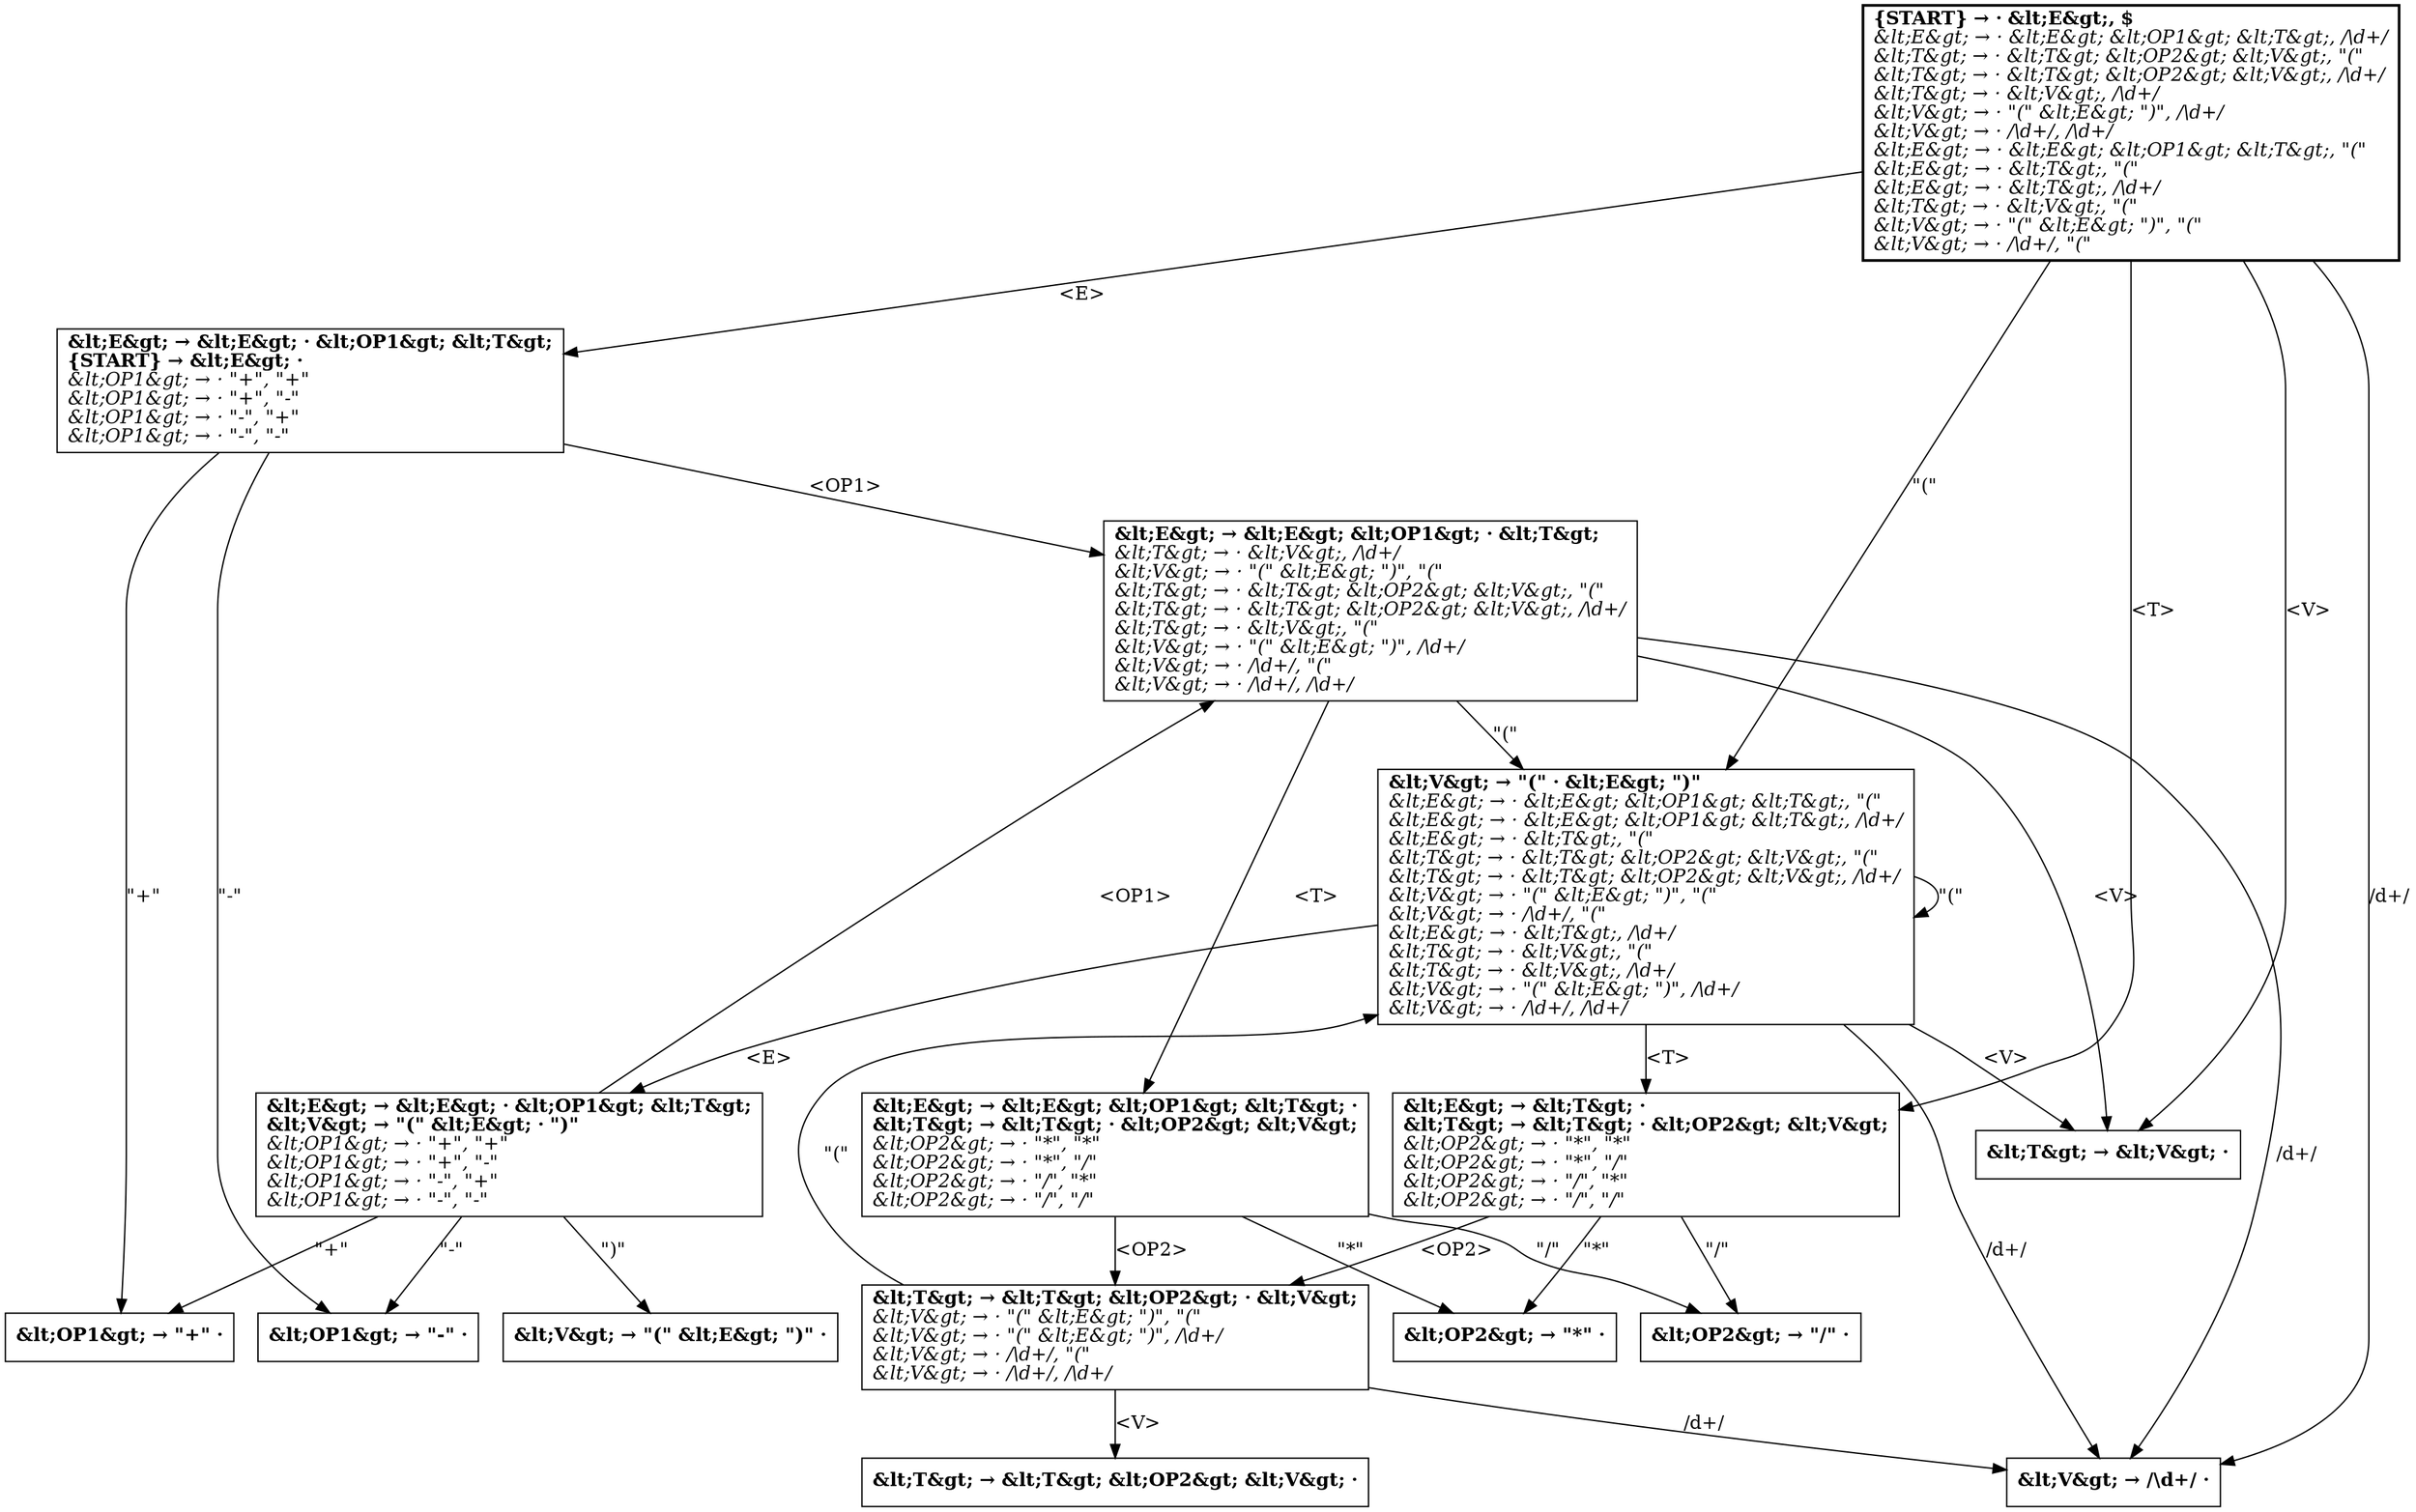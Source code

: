digraph LALR_Collection {
	node[shape=box];

	1 [penwidth=2
	label=<<b>
	{START} → · &amp;lt;E&amp;gt;, $<br align="left" />
	</b><i>
	&amp;lt;E&amp;gt; → · &amp;lt;E&amp;gt; &amp;lt;OP1&amp;gt; &amp;lt;T&amp;gt;, /\d+/<br align="left" />
	&amp;lt;T&amp;gt; → · &amp;lt;T&amp;gt; &amp;lt;OP2&amp;gt; &amp;lt;V&amp;gt;, "("<br align="left" />
	&amp;lt;T&amp;gt; → · &amp;lt;T&amp;gt; &amp;lt;OP2&amp;gt; &amp;lt;V&amp;gt;, /\d+/<br align="left" />
	&amp;lt;T&amp;gt; → · &amp;lt;V&amp;gt;, /\d+/<br align="left" />
	&amp;lt;V&amp;gt; → · "(" &amp;lt;E&amp;gt; ")", /\d+/<br align="left" />
	&amp;lt;V&amp;gt; → · /\d+/, /\d+/<br align="left" />
	&amp;lt;E&amp;gt; → · &amp;lt;E&amp;gt; &amp;lt;OP1&amp;gt; &amp;lt;T&amp;gt;, "("<br align="left" />
	&amp;lt;E&amp;gt; → · &amp;lt;T&amp;gt;, "("<br align="left" />
	&amp;lt;E&amp;gt; → · &amp;lt;T&amp;gt;, /\d+/<br align="left" />
	&amp;lt;T&amp;gt; → · &amp;lt;V&amp;gt;, "("<br align="left" />
	&amp;lt;V&amp;gt; → · "(" &amp;lt;E&amp;gt; ")", "("<br align="left" />
	&amp;lt;V&amp;gt; → · /\d+/, "("<br align="left" />
	</i>>];

	1 -> 2 [label="<E>"];
	1 -> 3 [label="<T>"];
	1 -> 4 [label="/\d+/"];
	1 -> 5 [label="<V>"];
	1 -> 6 [label="\"(\""];

	6 [label=<<b>
	&amp;lt;V&amp;gt; → "(" · &amp;lt;E&amp;gt; ")"<br align="left" />
	</b><i>
	&amp;lt;E&amp;gt; → · &amp;lt;E&amp;gt; &amp;lt;OP1&amp;gt; &amp;lt;T&amp;gt;, "("<br align="left" />
	&amp;lt;E&amp;gt; → · &amp;lt;E&amp;gt; &amp;lt;OP1&amp;gt; &amp;lt;T&amp;gt;, /\d+/<br align="left" />
	&amp;lt;E&amp;gt; → · &amp;lt;T&amp;gt;, "("<br align="left" />
	&amp;lt;T&amp;gt; → · &amp;lt;T&amp;gt; &amp;lt;OP2&amp;gt; &amp;lt;V&amp;gt;, "("<br align="left" />
	&amp;lt;T&amp;gt; → · &amp;lt;T&amp;gt; &amp;lt;OP2&amp;gt; &amp;lt;V&amp;gt;, /\d+/<br align="left" />
	&amp;lt;V&amp;gt; → · "(" &amp;lt;E&amp;gt; ")", "("<br align="left" />
	&amp;lt;V&amp;gt; → · /\d+/, "("<br align="left" />
	&amp;lt;E&amp;gt; → · &amp;lt;T&amp;gt;, /\d+/<br align="left" />
	&amp;lt;T&amp;gt; → · &amp;lt;V&amp;gt;, "("<br align="left" />
	&amp;lt;T&amp;gt; → · &amp;lt;V&amp;gt;, /\d+/<br align="left" />
	&amp;lt;V&amp;gt; → · "(" &amp;lt;E&amp;gt; ")", /\d+/<br align="left" />
	&amp;lt;V&amp;gt; → · /\d+/, /\d+/<br align="left" />
	</i>>];

	6 -> 7 [label="<E>"];
	6 -> 3 [label="<T>"];
	6 -> 6 [label="\"(\""];
	6 -> 4 [label="/\d+/"];
	6 -> 5 [label="<V>"];

	8 [label=<<b>
	&amp;lt;OP1&amp;gt; → "+" ·<br align="left" />
	</b>>];

	9 [label=<<b>
	&amp;lt;E&amp;gt; → &amp;lt;E&amp;gt; &amp;lt;OP1&amp;gt; &amp;lt;T&amp;gt; ·<br align="left" />
	&amp;lt;T&amp;gt; → &amp;lt;T&amp;gt; · &amp;lt;OP2&amp;gt; &amp;lt;V&amp;gt;<br align="left" />
	</b><i>
	&amp;lt;OP2&amp;gt; → · "*", "*"<br align="left" />
	&amp;lt;OP2&amp;gt; → · "*", "/"<br align="left" />
	&amp;lt;OP2&amp;gt; → · "/", "*"<br align="left" />
	&amp;lt;OP2&amp;gt; → · "/", "/"<br align="left" />
	</i>>];

	9 -> 10 [label="<OP2>"];
	9 -> 11 [label="\"*\""];
	9 -> 12 [label="\"/\""];

	13 [label=<<b>
	&amp;lt;T&amp;gt; → &amp;lt;T&amp;gt; &amp;lt;OP2&amp;gt; &amp;lt;V&amp;gt; ·<br align="left" />
	</b>>];

	14 [label=<<b>
	&amp;lt;V&amp;gt; → "(" &amp;lt;E&amp;gt; ")" ·<br align="left" />
	</b>>];

	4 [label=<<b>
	&amp;lt;V&amp;gt; → /\d+/ ·<br align="left" />
	</b>>];

	5 [label=<<b>
	&amp;lt;T&amp;gt; → &amp;lt;V&amp;gt; ·<br align="left" />
	</b>>];

	15 [label=<<b>
	&amp;lt;E&amp;gt; → &amp;lt;E&amp;gt; &amp;lt;OP1&amp;gt; · &amp;lt;T&amp;gt;<br align="left" />
	</b><i>
	&amp;lt;T&amp;gt; → · &amp;lt;V&amp;gt;, /\d+/<br align="left" />
	&amp;lt;V&amp;gt; → · "(" &amp;lt;E&amp;gt; ")", "("<br align="left" />
	&amp;lt;T&amp;gt; → · &amp;lt;T&amp;gt; &amp;lt;OP2&amp;gt; &amp;lt;V&amp;gt;, "("<br align="left" />
	&amp;lt;T&amp;gt; → · &amp;lt;T&amp;gt; &amp;lt;OP2&amp;gt; &amp;lt;V&amp;gt;, /\d+/<br align="left" />
	&amp;lt;T&amp;gt; → · &amp;lt;V&amp;gt;, "("<br align="left" />
	&amp;lt;V&amp;gt; → · "(" &amp;lt;E&amp;gt; ")", /\d+/<br align="left" />
	&amp;lt;V&amp;gt; → · /\d+/, "("<br align="left" />
	&amp;lt;V&amp;gt; → · /\d+/, /\d+/<br align="left" />
	</i>>];

	15 -> 9 [label="<T>"];
	15 -> 5 [label="<V>"];
	15 -> 6 [label="\"(\""];
	15 -> 4 [label="/\d+/"];

	12 [label=<<b>
	&amp;lt;OP2&amp;gt; → "/" ·<br align="left" />
	</b>>];

	7 [label=<<b>
	&amp;lt;E&amp;gt; → &amp;lt;E&amp;gt; · &amp;lt;OP1&amp;gt; &amp;lt;T&amp;gt;<br align="left" />
	&amp;lt;V&amp;gt; → "(" &amp;lt;E&amp;gt; · ")"<br align="left" />
	</b><i>
	&amp;lt;OP1&amp;gt; → · "+", "+"<br align="left" />
	&amp;lt;OP1&amp;gt; → · "+", "-"<br align="left" />
	&amp;lt;OP1&amp;gt; → · "-", "+"<br align="left" />
	&amp;lt;OP1&amp;gt; → · "-", "-"<br align="left" />
	</i>>];

	7 -> 15 [label="<OP1>"];
	7 -> 14 [label="\")\""];
	7 -> 8 [label="\"+\""];
	7 -> 16 [label="\"-\""];

	3 [label=<<b>
	&amp;lt;E&amp;gt; → &amp;lt;T&amp;gt; ·<br align="left" />
	&amp;lt;T&amp;gt; → &amp;lt;T&amp;gt; · &amp;lt;OP2&amp;gt; &amp;lt;V&amp;gt;<br align="left" />
	</b><i>
	&amp;lt;OP2&amp;gt; → · "*", "*"<br align="left" />
	&amp;lt;OP2&amp;gt; → · "*", "/"<br align="left" />
	&amp;lt;OP2&amp;gt; → · "/", "*"<br align="left" />
	&amp;lt;OP2&amp;gt; → · "/", "/"<br align="left" />
	</i>>];

	3 -> 10 [label="<OP2>"];
	3 -> 11 [label="\"*\""];
	3 -> 12 [label="\"/\""];

	16 [label=<<b>
	&amp;lt;OP1&amp;gt; → "-" ·<br align="left" />
	</b>>];

	11 [label=<<b>
	&amp;lt;OP2&amp;gt; → "*" ·<br align="left" />
	</b>>];

	2 [label=<<b>
	&amp;lt;E&amp;gt; → &amp;lt;E&amp;gt; · &amp;lt;OP1&amp;gt; &amp;lt;T&amp;gt;<br align="left" />
	{START} → &amp;lt;E&amp;gt; ·<br align="left" />
	</b><i>
	&amp;lt;OP1&amp;gt; → · "+", "+"<br align="left" />
	&amp;lt;OP1&amp;gt; → · "+", "-"<br align="left" />
	&amp;lt;OP1&amp;gt; → · "-", "+"<br align="left" />
	&amp;lt;OP1&amp;gt; → · "-", "-"<br align="left" />
	</i>>];

	2 -> 15 [label="<OP1>"];
	2 -> 8 [label="\"+\""];
	2 -> 16 [label="\"-\""];

	10 [label=<<b>
	&amp;lt;T&amp;gt; → &amp;lt;T&amp;gt; &amp;lt;OP2&amp;gt; · &amp;lt;V&amp;gt;<br align="left" />
	</b><i>
	&amp;lt;V&amp;gt; → · "(" &amp;lt;E&amp;gt; ")", "("<br align="left" />
	&amp;lt;V&amp;gt; → · "(" &amp;lt;E&amp;gt; ")", /\d+/<br align="left" />
	&amp;lt;V&amp;gt; → · /\d+/, "("<br align="left" />
	&amp;lt;V&amp;gt; → · /\d+/, /\d+/<br align="left" />
	</i>>];

	10 -> 13 [label="<V>"];
	10 -> 6 [label="\"(\""];
	10 -> 4 [label="/\d+/"];
}
